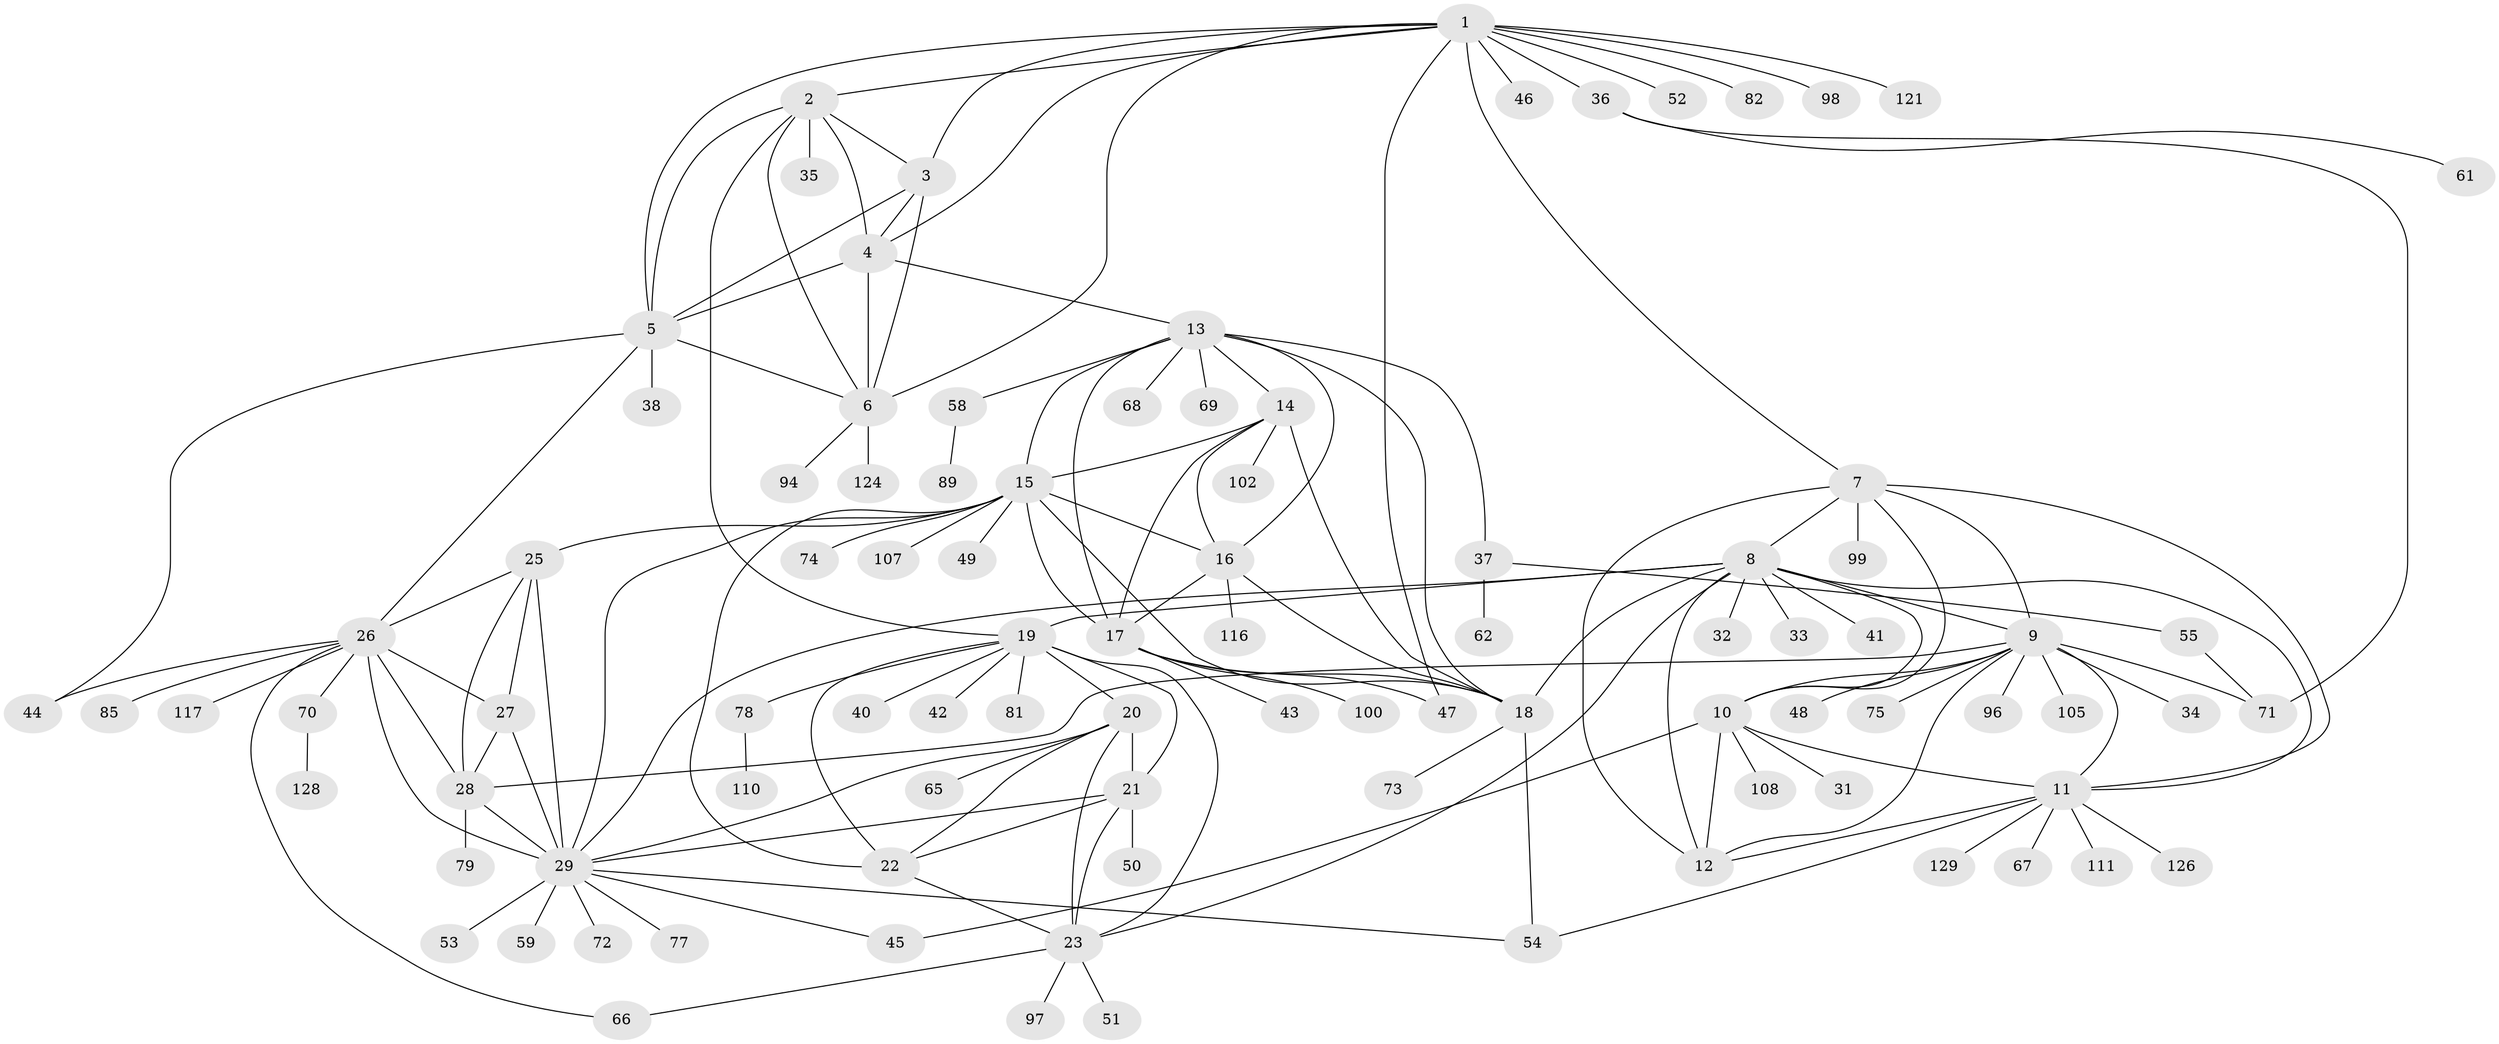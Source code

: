 // original degree distribution, {13: 0.007518796992481203, 7: 0.045112781954887216, 8: 0.03759398496240601, 6: 0.03759398496240601, 12: 0.03007518796992481, 10: 0.015037593984962405, 11: 0.015037593984962405, 9: 0.022556390977443608, 5: 0.007518796992481203, 16: 0.007518796992481203, 1: 0.5864661654135338, 2: 0.12781954887218044, 3: 0.05263157894736842, 4: 0.007518796992481203}
// Generated by graph-tools (version 1.1) at 2025/19/03/04/25 18:19:46]
// undirected, 93 vertices, 152 edges
graph export_dot {
graph [start="1"]
  node [color=gray90,style=filled];
  1;
  2;
  3 [super="+112+113+133"];
  4;
  5;
  6;
  7;
  8;
  9;
  10;
  11;
  12 [super="+120+132"];
  13 [super="+91+39"];
  14;
  15;
  16;
  17;
  18;
  19 [super="+92+109+119+93+118+24"];
  20;
  21;
  22;
  23;
  25;
  26;
  27;
  28 [super="+63+90+123"];
  29 [super="+64+57+30+56"];
  31;
  32;
  33;
  34;
  35 [super="+87"];
  36;
  37;
  38;
  40;
  41;
  42;
  43;
  44;
  45;
  46;
  47;
  48;
  49;
  50;
  51;
  52;
  53;
  54 [super="+106"];
  55;
  58;
  59;
  61;
  62;
  65;
  66 [super="+80"];
  67;
  68;
  69;
  70;
  71 [super="+130+115"];
  72;
  73;
  74 [super="+86"];
  75;
  77;
  78;
  79;
  81;
  82 [super="+104+122"];
  85;
  89;
  94;
  96;
  97;
  98;
  99;
  100 [super="+101"];
  102;
  105;
  107;
  108 [super="+114"];
  110;
  111;
  116;
  117;
  121;
  124;
  126;
  128;
  129;
  1 -- 2;
  1 -- 3;
  1 -- 4;
  1 -- 5;
  1 -- 6;
  1 -- 7;
  1 -- 36;
  1 -- 46;
  1 -- 47;
  1 -- 52;
  1 -- 82;
  1 -- 98;
  1 -- 121;
  2 -- 3;
  2 -- 4;
  2 -- 5;
  2 -- 6;
  2 -- 19;
  2 -- 35;
  3 -- 4;
  3 -- 5;
  3 -- 6;
  4 -- 5;
  4 -- 6;
  4 -- 13;
  5 -- 6;
  5 -- 26;
  5 -- 38;
  5 -- 44;
  6 -- 94;
  6 -- 124;
  7 -- 8;
  7 -- 9;
  7 -- 10;
  7 -- 11;
  7 -- 12;
  7 -- 99;
  8 -- 9;
  8 -- 10;
  8 -- 11;
  8 -- 12;
  8 -- 18;
  8 -- 23;
  8 -- 32;
  8 -- 33;
  8 -- 41;
  8 -- 19;
  8 -- 29;
  9 -- 10;
  9 -- 11;
  9 -- 12;
  9 -- 28;
  9 -- 34;
  9 -- 48;
  9 -- 71;
  9 -- 75;
  9 -- 96;
  9 -- 105;
  10 -- 11;
  10 -- 12;
  10 -- 31;
  10 -- 45;
  10 -- 108;
  11 -- 12;
  11 -- 54;
  11 -- 67;
  11 -- 111;
  11 -- 126;
  11 -- 129;
  13 -- 14;
  13 -- 15;
  13 -- 16;
  13 -- 17;
  13 -- 18;
  13 -- 37;
  13 -- 58;
  13 -- 68;
  13 -- 69;
  14 -- 15;
  14 -- 16;
  14 -- 17;
  14 -- 18;
  14 -- 102;
  15 -- 16;
  15 -- 17;
  15 -- 18;
  15 -- 22;
  15 -- 25;
  15 -- 49;
  15 -- 74;
  15 -- 107;
  15 -- 29;
  16 -- 17;
  16 -- 18;
  16 -- 116;
  17 -- 18;
  17 -- 43;
  17 -- 47;
  17 -- 100;
  18 -- 73;
  18 -- 54;
  19 -- 20 [weight=2];
  19 -- 21 [weight=2];
  19 -- 22 [weight=2];
  19 -- 23 [weight=2];
  19 -- 40;
  19 -- 81;
  19 -- 42;
  19 -- 78;
  20 -- 21;
  20 -- 22;
  20 -- 23;
  20 -- 65;
  20 -- 29;
  21 -- 22;
  21 -- 23;
  21 -- 50;
  21 -- 29;
  22 -- 23;
  23 -- 51;
  23 -- 66;
  23 -- 97;
  25 -- 26;
  25 -- 27;
  25 -- 28;
  25 -- 29 [weight=2];
  26 -- 27;
  26 -- 28;
  26 -- 29 [weight=2];
  26 -- 44;
  26 -- 66;
  26 -- 70;
  26 -- 85;
  26 -- 117;
  27 -- 28;
  27 -- 29 [weight=2];
  28 -- 29 [weight=2];
  28 -- 79;
  29 -- 77;
  29 -- 72;
  29 -- 59;
  29 -- 45;
  29 -- 53;
  29 -- 54;
  36 -- 61;
  36 -- 71;
  37 -- 55;
  37 -- 62;
  55 -- 71;
  58 -- 89;
  70 -- 128;
  78 -- 110;
}
